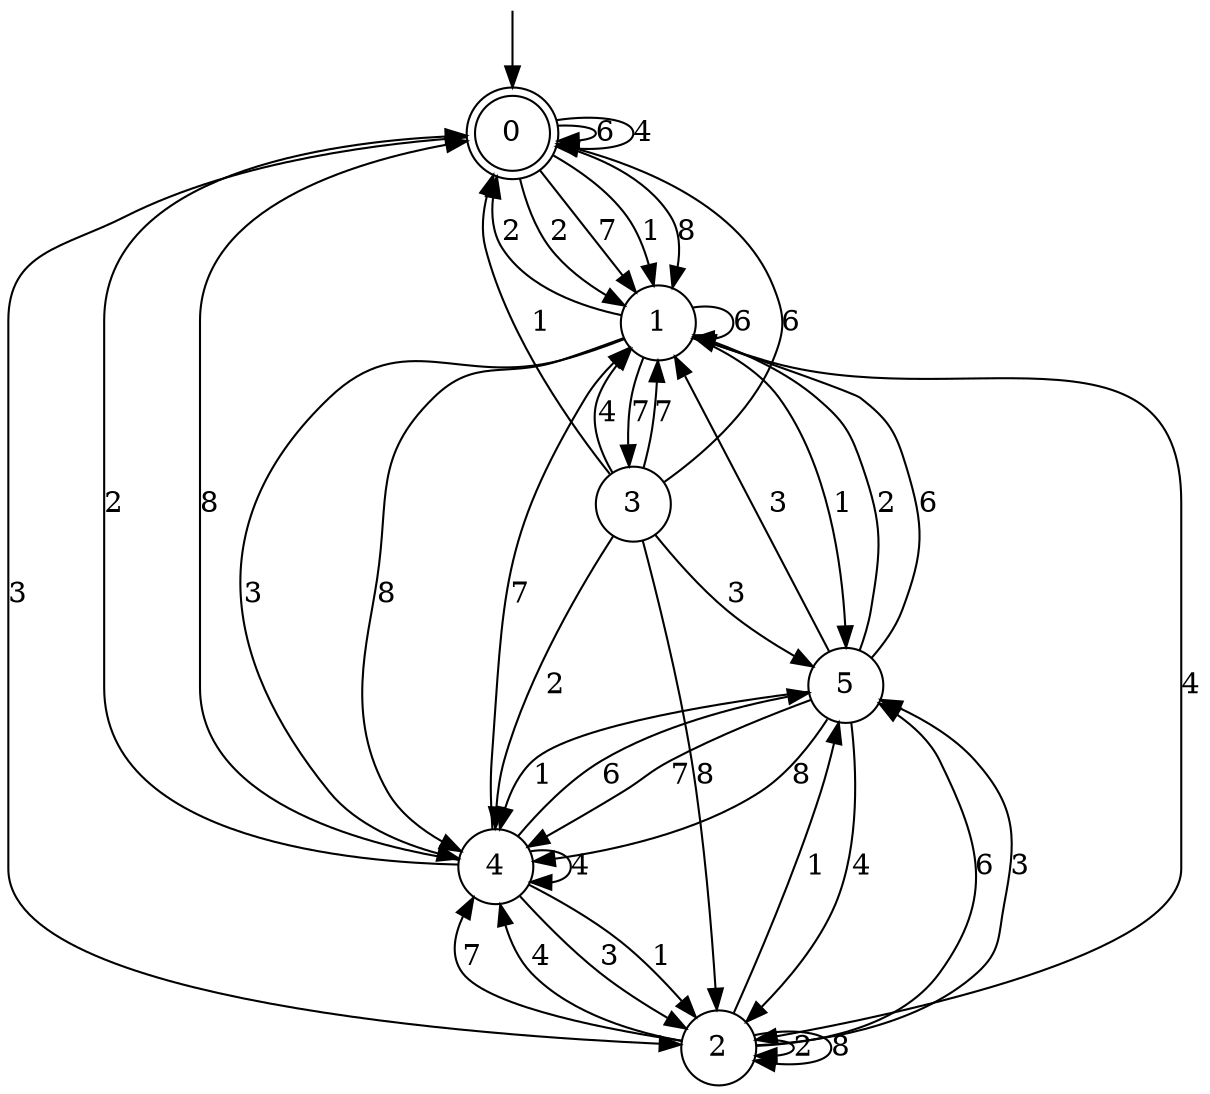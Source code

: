 digraph g {

	s0 [shape="doublecircle" label="0"];
	s1 [shape="circle" label="1"];
	s2 [shape="circle" label="2"];
	s3 [shape="circle" label="3"];
	s4 [shape="circle" label="4"];
	s5 [shape="circle" label="5"];
	s0 -> s1 [label="2"];
	s0 -> s1 [label="7"];
	s0 -> s0 [label="6"];
	s0 -> s2 [label="3"];
	s0 -> s1 [label="1"];
	s0 -> s0 [label="4"];
	s0 -> s1 [label="8"];
	s1 -> s0 [label="2"];
	s1 -> s3 [label="7"];
	s1 -> s1 [label="6"];
	s1 -> s4 [label="3"];
	s1 -> s5 [label="1"];
	s1 -> s2 [label="4"];
	s1 -> s4 [label="8"];
	s2 -> s2 [label="2"];
	s2 -> s4 [label="7"];
	s2 -> s5 [label="6"];
	s2 -> s5 [label="3"];
	s2 -> s5 [label="1"];
	s2 -> s4 [label="4"];
	s2 -> s2 [label="8"];
	s3 -> s4 [label="2"];
	s3 -> s1 [label="7"];
	s3 -> s0 [label="6"];
	s3 -> s5 [label="3"];
	s3 -> s0 [label="1"];
	s3 -> s1 [label="4"];
	s3 -> s2 [label="8"];
	s4 -> s0 [label="2"];
	s4 -> s1 [label="7"];
	s4 -> s5 [label="6"];
	s4 -> s2 [label="3"];
	s4 -> s2 [label="1"];
	s4 -> s4 [label="4"];
	s4 -> s0 [label="8"];
	s5 -> s1 [label="2"];
	s5 -> s4 [label="7"];
	s5 -> s1 [label="6"];
	s5 -> s1 [label="3"];
	s5 -> s4 [label="1"];
	s5 -> s2 [label="4"];
	s5 -> s4 [label="8"];

__start0 [label="" shape="none" width="0" height="0"];
__start0 -> s0;

}
